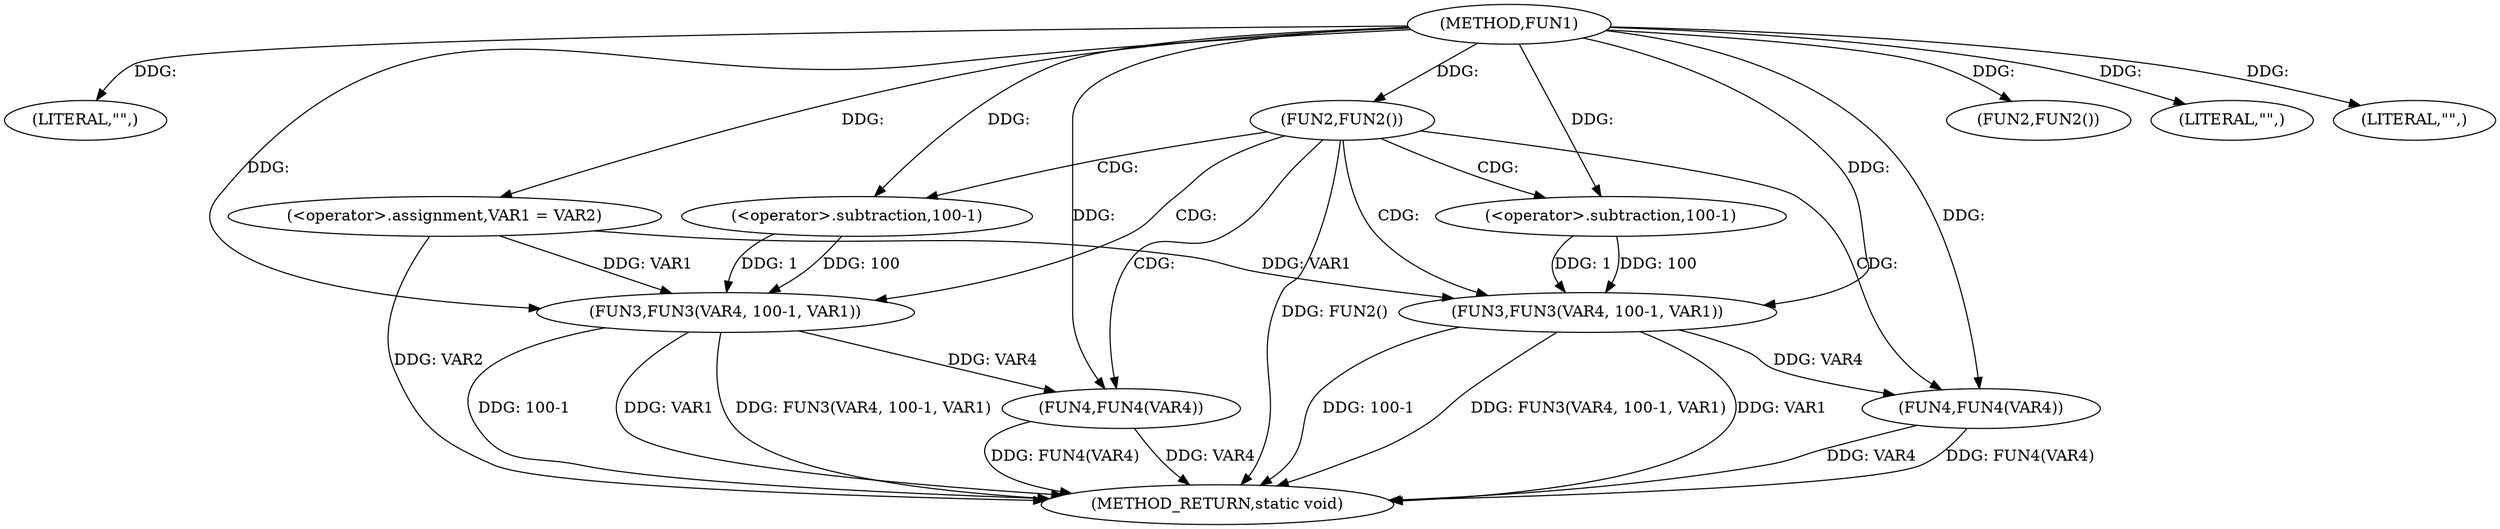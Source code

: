 digraph FUN1 {  
"1000100" [label = "(METHOD,FUN1)" ]
"1000137" [label = "(METHOD_RETURN,static void)" ]
"1000103" [label = "(LITERAL,\"\",)" ]
"1000104" [label = "(<operator>.assignment,VAR1 = VAR2)" ]
"1000108" [label = "(FUN2,FUN2())" ]
"1000113" [label = "(FUN2,FUN2())" ]
"1000116" [label = "(LITERAL,\"\",)" ]
"1000117" [label = "(FUN3,FUN3(VAR4, 100-1, VAR1))" ]
"1000119" [label = "(<operator>.subtraction,100-1)" ]
"1000123" [label = "(FUN4,FUN4(VAR4))" ]
"1000128" [label = "(LITERAL,\"\",)" ]
"1000129" [label = "(FUN3,FUN3(VAR4, 100-1, VAR1))" ]
"1000131" [label = "(<operator>.subtraction,100-1)" ]
"1000135" [label = "(FUN4,FUN4(VAR4))" ]
  "1000117" -> "1000137"  [ label = "DDG: FUN3(VAR4, 100-1, VAR1)"] 
  "1000123" -> "1000137"  [ label = "DDG: FUN4(VAR4)"] 
  "1000117" -> "1000137"  [ label = "DDG: 100-1"] 
  "1000104" -> "1000137"  [ label = "DDG: VAR2"] 
  "1000129" -> "1000137"  [ label = "DDG: FUN3(VAR4, 100-1, VAR1)"] 
  "1000129" -> "1000137"  [ label = "DDG: VAR1"] 
  "1000135" -> "1000137"  [ label = "DDG: FUN4(VAR4)"] 
  "1000113" -> "1000137"  [ label = "DDG: FUN2()"] 
  "1000135" -> "1000137"  [ label = "DDG: VAR4"] 
  "1000117" -> "1000137"  [ label = "DDG: VAR1"] 
  "1000129" -> "1000137"  [ label = "DDG: 100-1"] 
  "1000123" -> "1000137"  [ label = "DDG: VAR4"] 
  "1000100" -> "1000103"  [ label = "DDG: "] 
  "1000100" -> "1000104"  [ label = "DDG: "] 
  "1000100" -> "1000108"  [ label = "DDG: "] 
  "1000100" -> "1000113"  [ label = "DDG: "] 
  "1000100" -> "1000116"  [ label = "DDG: "] 
  "1000100" -> "1000117"  [ label = "DDG: "] 
  "1000119" -> "1000117"  [ label = "DDG: 100"] 
  "1000119" -> "1000117"  [ label = "DDG: 1"] 
  "1000100" -> "1000119"  [ label = "DDG: "] 
  "1000104" -> "1000117"  [ label = "DDG: VAR1"] 
  "1000117" -> "1000123"  [ label = "DDG: VAR4"] 
  "1000100" -> "1000123"  [ label = "DDG: "] 
  "1000100" -> "1000128"  [ label = "DDG: "] 
  "1000100" -> "1000129"  [ label = "DDG: "] 
  "1000131" -> "1000129"  [ label = "DDG: 100"] 
  "1000131" -> "1000129"  [ label = "DDG: 1"] 
  "1000100" -> "1000131"  [ label = "DDG: "] 
  "1000104" -> "1000129"  [ label = "DDG: VAR1"] 
  "1000129" -> "1000135"  [ label = "DDG: VAR4"] 
  "1000100" -> "1000135"  [ label = "DDG: "] 
  "1000113" -> "1000129"  [ label = "CDG: "] 
  "1000113" -> "1000123"  [ label = "CDG: "] 
  "1000113" -> "1000119"  [ label = "CDG: "] 
  "1000113" -> "1000131"  [ label = "CDG: "] 
  "1000113" -> "1000135"  [ label = "CDG: "] 
  "1000113" -> "1000117"  [ label = "CDG: "] 
}
